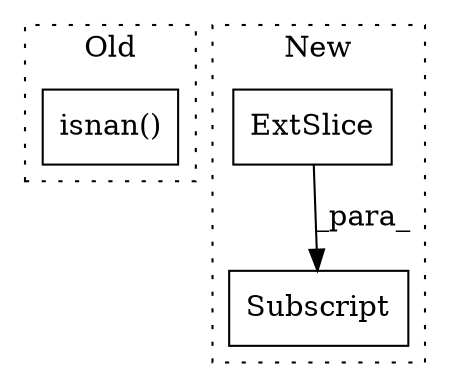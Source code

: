 digraph G {
subgraph cluster0 {
1 [label="isnan()" a="75" s="10431,10457" l="9,1" shape="box"];
label = "Old";
style="dotted";
}
subgraph cluster1 {
2 [label="ExtSlice" a="85" s="10740" l="8" shape="box"];
3 [label="Subscript" a="63" s="10740,0" l="39,0" shape="box"];
label = "New";
style="dotted";
}
2 -> 3 [label="_para_"];
}